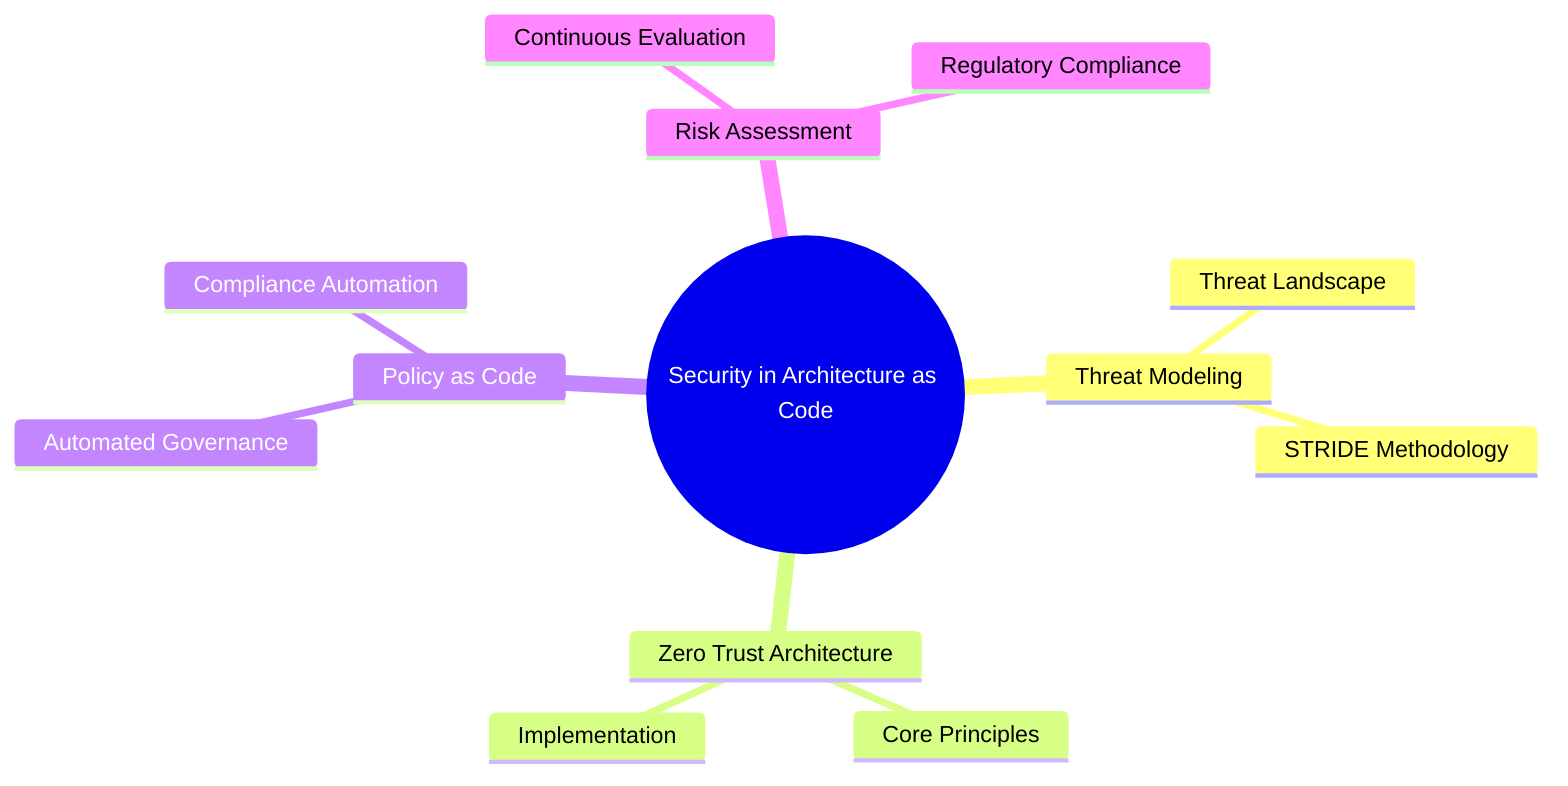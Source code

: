 %%{init: {"theme": "base", "themeVariables": {"primaryColor": "#1E3A8A", "primaryTextColor": "#F8FAFC", "secondaryColor": "#2563EB", "tertiaryColor": "#BFDBFE", "background": "#F8FAFF", "lineColor": "#1E3A8A", "textColor": "#0F172A", "fontFamily": "Inter, 'Segoe UI', sans-serif", "mindmapBranchColor": "#1E3A8A", "mindmapLeafColor": "#2563EB"}}}%%
mindmap
  root((Security in Architecture as Code))
    Threat Modeling
      Threat Landscape
      STRIDE Methodology
    Zero Trust Architecture
      Core Principles
      Implementation
    Policy as Code
      Automated Governance
      Compliance Automation
    Risk Assessment
      Continuous Evaluation
      Regulatory Compliance